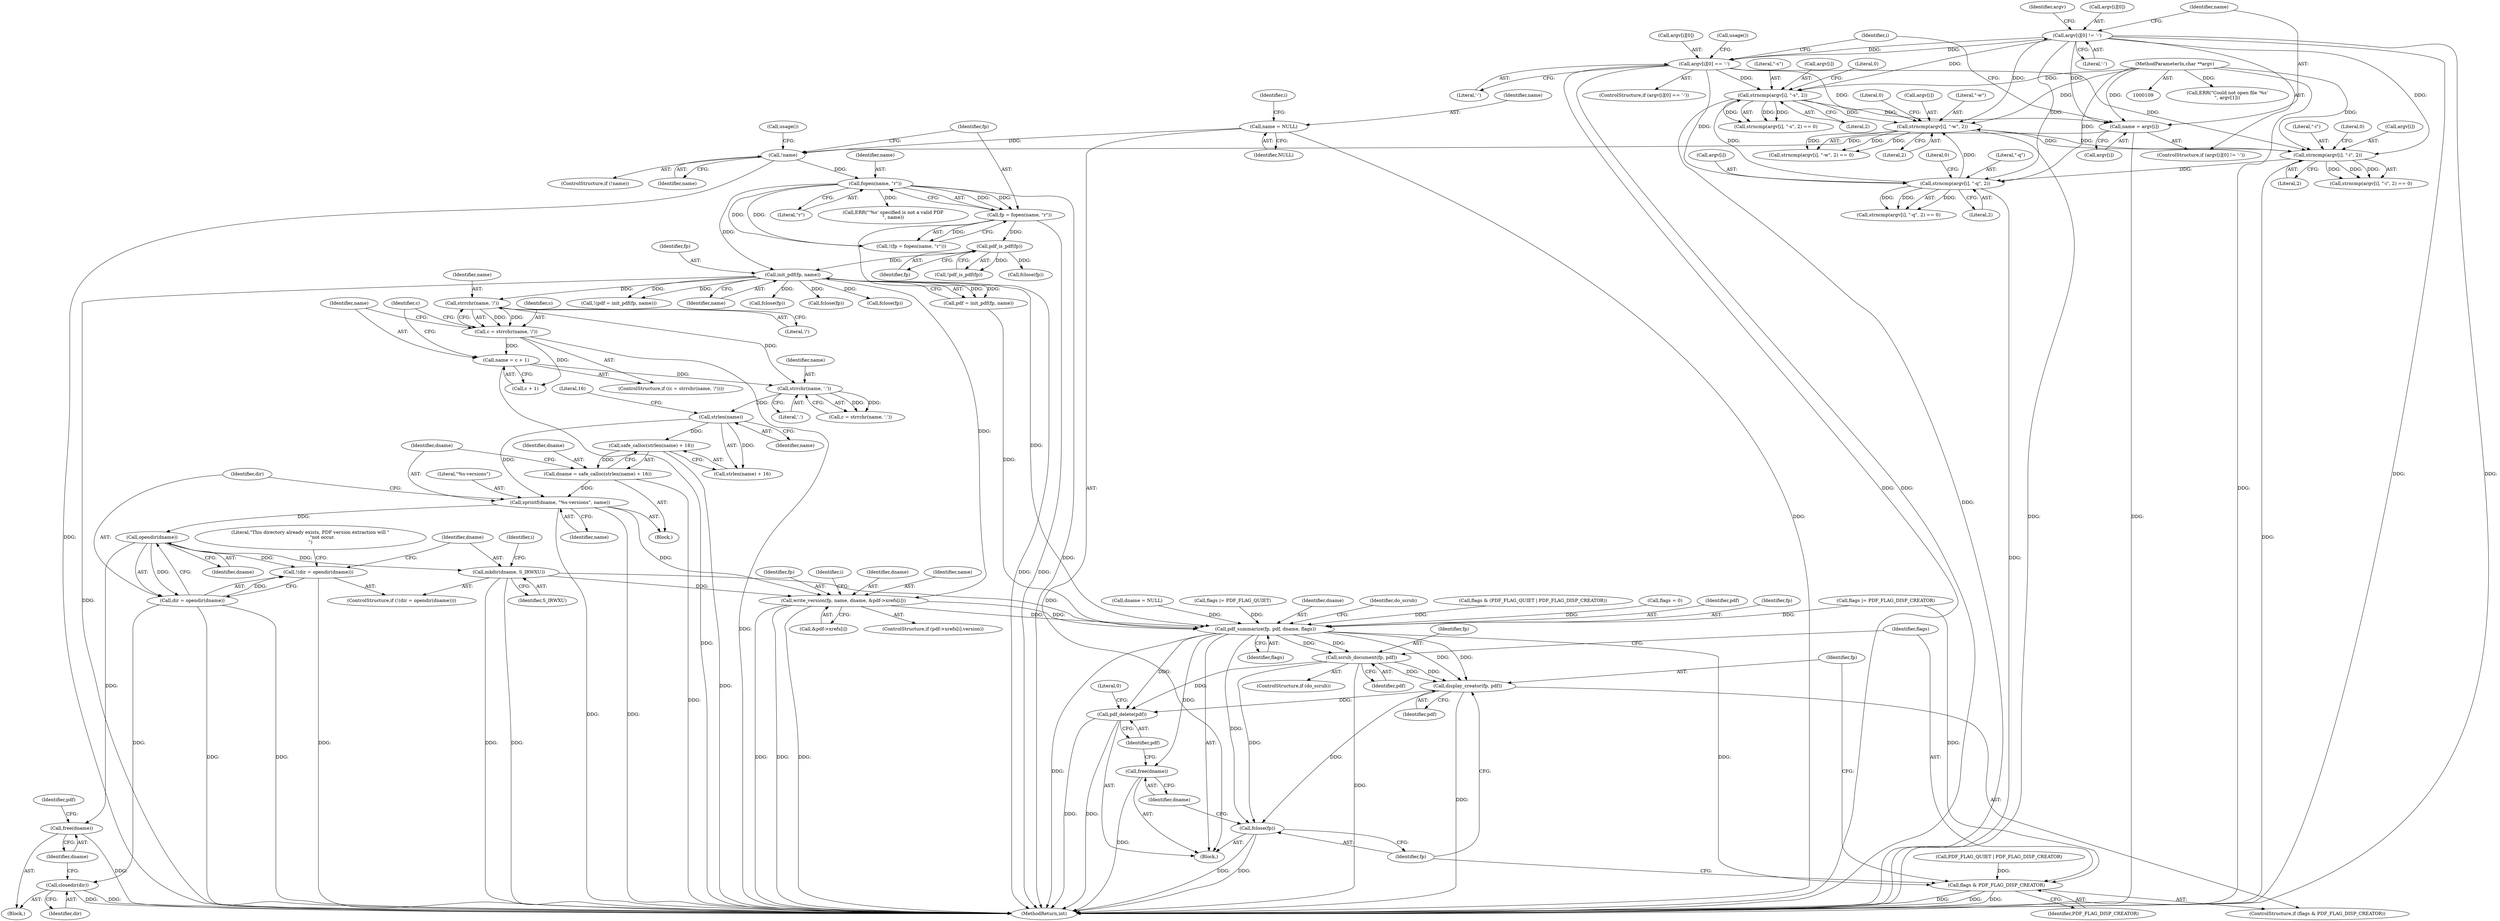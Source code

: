 digraph "0_pdfresurrect_0c4120fffa3dffe97b95c486a120eded82afe8a6@API" {
"1000351" [label="(Call,safe_calloc(strlen(name) + 16))"];
"1000353" [label="(Call,strlen(name))"];
"1000342" [label="(Call,strrchr(name, '.'))"];
"1000331" [label="(Call,strrchr(name, '/'))"];
"1000262" [label="(Call,init_pdf(fp, name))"];
"1000247" [label="(Call,pdf_is_pdf(fp))"];
"1000230" [label="(Call,fp = fopen(name, \"r\"))"];
"1000232" [label="(Call,fopen(name, \"r\"))"];
"1000225" [label="(Call,!name)"];
"1000209" [label="(Call,name = argv[i])"];
"1000190" [label="(Call,strncmp(argv[i], \"-s\", 2))"];
"1000177" [label="(Call,strncmp(argv[i], \"-q\", 2))"];
"1000216" [label="(Call,argv[i][0] == '-')"];
"1000202" [label="(Call,argv[i][0] != '-')"];
"1000164" [label="(Call,strncmp(argv[i], \"-i\", 2))"];
"1000151" [label="(Call,strncmp(argv[i], \"-w\", 2))"];
"1000111" [label="(MethodParameterIn,char **argv)"];
"1000136" [label="(Call,name = NULL)"];
"1000334" [label="(Call,name = c + 1)"];
"1000329" [label="(Call,c = strrchr(name, '/'))"];
"1000349" [label="(Call,dname = safe_calloc(strlen(name) + 16))"];
"1000356" [label="(Call,sprintf(dname, \"%s-versions\", name))"];
"1000364" [label="(Call,opendir(dname))"];
"1000361" [label="(Call,!(dir = opendir(dname)))"];
"1000362" [label="(Call,dir = opendir(dname))"];
"1000375" [label="(Call,closedir(dir))"];
"1000366" [label="(Call,mkdir(dname, S_IRWXU))"];
"1000403" [label="(Call,write_version(fp, name, dname, &pdf->xrefs[i]))"];
"1000413" [label="(Call,pdf_summarize(fp, pdf, dname, flags))"];
"1000420" [label="(Call,scrub_document(fp, pdf))"];
"1000427" [label="(Call,display_creator(fp, pdf))"];
"1000430" [label="(Call,fclose(fp))"];
"1000434" [label="(Call,pdf_delete(pdf))"];
"1000424" [label="(Call,flags & PDF_FLAG_DISP_CREATOR)"];
"1000432" [label="(Call,free(dname))"];
"1000377" [label="(Call,free(dname))"];
"1000219" [label="(Identifier,argv)"];
"1000203" [label="(Call,argv[i][0])"];
"1000248" [label="(Identifier,fp)"];
"1000343" [label="(Identifier,name)"];
"1000168" [label="(Literal,\"-i\")"];
"1000246" [label="(Call,!pdf_is_pdf(fp))"];
"1000438" [label="(MethodReturn,int)"];
"1000377" [label="(Call,free(dname))"];
"1000112" [label="(Block,)"];
"1000263" [label="(Identifier,fp)"];
"1000262" [label="(Call,init_pdf(fp, name))"];
"1000217" [label="(Call,argv[i][0])"];
"1000380" [label="(Identifier,pdf)"];
"1000356" [label="(Call,sprintf(dname, \"%s-versions\", name))"];
"1000189" [label="(Call,strncmp(argv[i], \"-s\", 2) == 0)"];
"1000424" [label="(Call,flags & PDF_FLAG_DISP_CREATOR)"];
"1000194" [label="(Literal,\"-s\")"];
"1000331" [label="(Call,strrchr(name, '/'))"];
"1000169" [label="(Literal,2)"];
"1000170" [label="(Literal,0)"];
"1000351" [label="(Call,safe_calloc(strlen(name) + 16))"];
"1000428" [label="(Identifier,fp)"];
"1000209" [label="(Call,name = argv[i])"];
"1000407" [label="(Call,&pdf->xrefs[i])"];
"1000195" [label="(Literal,2)"];
"1000165" [label="(Call,argv[i])"];
"1000429" [label="(Identifier,pdf)"];
"1000178" [label="(Call,argv[i])"];
"1000164" [label="(Call,strncmp(argv[i], \"-i\", 2))"];
"1000141" [label="(Identifier,i)"];
"1000415" [label="(Identifier,pdf)"];
"1000353" [label="(Call,strlen(name))"];
"1000260" [label="(Call,pdf = init_pdf(fp, name))"];
"1000234" [label="(Literal,\"r\")"];
"1000362" [label="(Call,dir = opendir(dname))"];
"1000370" [label="(Block,)"];
"1000191" [label="(Call,argv[i])"];
"1000226" [label="(Identifier,name)"];
"1000414" [label="(Identifier,fp)"];
"1000395" [label="(ControlStructure,if (pdf->xrefs[i].version))"];
"1000177" [label="(Call,strncmp(argv[i], \"-q\", 2))"];
"1000322" [label="(Call,dname = NULL)"];
"1000259" [label="(Call,!(pdf = init_pdf(fp, name)))"];
"1000208" [label="(Literal,'-')"];
"1000111" [label="(MethodParameterIn,char **argv)"];
"1000330" [label="(Identifier,c)"];
"1000155" [label="(Literal,\"-w\")"];
"1000394" [label="(Identifier,i)"];
"1000406" [label="(Identifier,dname)"];
"1000171" [label="(Call,flags |= PDF_FLAG_DISP_CREATOR)"];
"1000403" [label="(Call,write_version(fp, name, dname, &pdf->xrefs[i]))"];
"1000349" [label="(Call,dname = safe_calloc(strlen(name) + 16))"];
"1000332" [label="(Identifier,name)"];
"1000182" [label="(Literal,2)"];
"1000405" [label="(Identifier,name)"];
"1000183" [label="(Literal,0)"];
"1000361" [label="(Call,!(dir = opendir(dname)))"];
"1000264" [label="(Identifier,name)"];
"1000184" [label="(Call,flags |= PDF_FLAG_QUIET)"];
"1000433" [label="(Identifier,dname)"];
"1000336" [label="(Call,c + 1)"];
"1000386" [label="(Identifier,i)"];
"1000431" [label="(Identifier,fp)"];
"1000136" [label="(Call,name = NULL)"];
"1000224" [label="(ControlStructure,if (!name))"];
"1000425" [label="(Identifier,flags)"];
"1000352" [label="(Call,strlen(name) + 16)"];
"1000157" [label="(Literal,0)"];
"1000340" [label="(Call,c = strrchr(name, '.'))"];
"1000365" [label="(Identifier,dname)"];
"1000156" [label="(Literal,2)"];
"1000366" [label="(Call,mkdir(dname, S_IRWXU))"];
"1000327" [label="(Block,)"];
"1000359" [label="(Identifier,name)"];
"1000210" [label="(Identifier,name)"];
"1000426" [label="(Identifier,PDF_FLAG_DISP_CREATOR)"];
"1000354" [label="(Identifier,name)"];
"1000335" [label="(Identifier,name)"];
"1000416" [label="(Identifier,dname)"];
"1000137" [label="(Identifier,name)"];
"1000181" [label="(Literal,\"-q\")"];
"1000329" [label="(Call,c = strrchr(name, '/'))"];
"1000266" [label="(Call,fclose(fp))"];
"1000190" [label="(Call,strncmp(argv[i], \"-s\", 2))"];
"1000305" [label="(Call,PDF_FLAG_QUIET | PDF_FLAG_DISP_CREATOR)"];
"1000150" [label="(Call,strncmp(argv[i], \"-w\", 2) == 0)"];
"1000151" [label="(Call,strncmp(argv[i], \"-w\", 2))"];
"1000342" [label="(Call,strrchr(name, '.'))"];
"1000227" [label="(Call,usage())"];
"1000375" [label="(Call,closedir(dir))"];
"1000201" [label="(ControlStructure,if (argv[i][0] != '-'))"];
"1000196" [label="(Literal,0)"];
"1000404" [label="(Identifier,fp)"];
"1000419" [label="(Identifier,do_scrub)"];
"1000341" [label="(Identifier,c)"];
"1000422" [label="(Identifier,pdf)"];
"1000176" [label="(Call,strncmp(argv[i], \"-q\", 2) == 0)"];
"1000231" [label="(Identifier,fp)"];
"1000236" [label="(Call,ERR(\"Could not open file '%s'\n\", argv[1]))"];
"1000344" [label="(Literal,'.')"];
"1000316" [label="(Call,fclose(fp))"];
"1000215" [label="(ControlStructure,if (argv[i][0] == '-'))"];
"1000223" [label="(Call,usage())"];
"1000372" [label="(Literal,\"This directory already exists, PDF version extraction will \"\n                \"not occur.\n\")"];
"1000225" [label="(Call,!name)"];
"1000357" [label="(Identifier,dname)"];
"1000355" [label="(Literal,16)"];
"1000147" [label="(Identifier,i)"];
"1000363" [label="(Identifier,dir)"];
"1000222" [label="(Literal,'-')"];
"1000420" [label="(Call,scrub_document(fp, pdf))"];
"1000360" [label="(ControlStructure,if (!(dir = opendir(dname))))"];
"1000368" [label="(Identifier,S_IRWXU)"];
"1000211" [label="(Call,argv[i])"];
"1000418" [label="(ControlStructure,if (do_scrub))"];
"1000434" [label="(Call,pdf_delete(pdf))"];
"1000413" [label="(Call,pdf_summarize(fp, pdf, dname, flags))"];
"1000373" [label="(Call,fclose(fp))"];
"1000435" [label="(Identifier,pdf)"];
"1000202" [label="(Call,argv[i][0] != '-')"];
"1000233" [label="(Identifier,name)"];
"1000163" [label="(Call,strncmp(argv[i], \"-i\", 2) == 0)"];
"1000430" [label="(Call,fclose(fp))"];
"1000230" [label="(Call,fp = fopen(name, \"r\"))"];
"1000229" [label="(Call,!(fp = fopen(name, \"r\")))"];
"1000367" [label="(Identifier,dname)"];
"1000232" [label="(Call,fopen(name, \"r\"))"];
"1000216" [label="(Call,argv[i][0] == '-')"];
"1000253" [label="(Call,fclose(fp))"];
"1000417" [label="(Identifier,flags)"];
"1000432" [label="(Call,free(dname))"];
"1000437" [label="(Literal,0)"];
"1000303" [label="(Call,flags & (PDF_FLAG_QUIET | PDF_FLAG_DISP_CREATOR))"];
"1000334" [label="(Call,name = c + 1)"];
"1000376" [label="(Identifier,dir)"];
"1000333" [label="(Literal,'/')"];
"1000350" [label="(Identifier,dname)"];
"1000427" [label="(Call,display_creator(fp, pdf))"];
"1000133" [label="(Call,flags = 0)"];
"1000378" [label="(Identifier,dname)"];
"1000358" [label="(Literal,\"%s-versions\")"];
"1000423" [label="(ControlStructure,if (flags & PDF_FLAG_DISP_CREATOR))"];
"1000250" [label="(Call,ERR(\"'%s' specified is not a valid PDF\n\", name))"];
"1000247" [label="(Call,pdf_is_pdf(fp))"];
"1000421" [label="(Identifier,fp)"];
"1000152" [label="(Call,argv[i])"];
"1000328" [label="(ControlStructure,if ((c = strrchr(name, '/'))))"];
"1000138" [label="(Identifier,NULL)"];
"1000364" [label="(Call,opendir(dname))"];
"1000351" -> "1000349"  [label="AST: "];
"1000351" -> "1000352"  [label="CFG: "];
"1000352" -> "1000351"  [label="AST: "];
"1000349" -> "1000351"  [label="CFG: "];
"1000351" -> "1000438"  [label="DDG: "];
"1000351" -> "1000349"  [label="DDG: "];
"1000353" -> "1000351"  [label="DDG: "];
"1000353" -> "1000352"  [label="AST: "];
"1000353" -> "1000354"  [label="CFG: "];
"1000354" -> "1000353"  [label="AST: "];
"1000355" -> "1000353"  [label="CFG: "];
"1000353" -> "1000352"  [label="DDG: "];
"1000342" -> "1000353"  [label="DDG: "];
"1000353" -> "1000356"  [label="DDG: "];
"1000342" -> "1000340"  [label="AST: "];
"1000342" -> "1000344"  [label="CFG: "];
"1000343" -> "1000342"  [label="AST: "];
"1000344" -> "1000342"  [label="AST: "];
"1000340" -> "1000342"  [label="CFG: "];
"1000342" -> "1000340"  [label="DDG: "];
"1000342" -> "1000340"  [label="DDG: "];
"1000331" -> "1000342"  [label="DDG: "];
"1000334" -> "1000342"  [label="DDG: "];
"1000331" -> "1000329"  [label="AST: "];
"1000331" -> "1000333"  [label="CFG: "];
"1000332" -> "1000331"  [label="AST: "];
"1000333" -> "1000331"  [label="AST: "];
"1000329" -> "1000331"  [label="CFG: "];
"1000331" -> "1000329"  [label="DDG: "];
"1000331" -> "1000329"  [label="DDG: "];
"1000262" -> "1000331"  [label="DDG: "];
"1000262" -> "1000260"  [label="AST: "];
"1000262" -> "1000264"  [label="CFG: "];
"1000263" -> "1000262"  [label="AST: "];
"1000264" -> "1000262"  [label="AST: "];
"1000260" -> "1000262"  [label="CFG: "];
"1000262" -> "1000438"  [label="DDG: "];
"1000262" -> "1000259"  [label="DDG: "];
"1000262" -> "1000259"  [label="DDG: "];
"1000262" -> "1000260"  [label="DDG: "];
"1000262" -> "1000260"  [label="DDG: "];
"1000247" -> "1000262"  [label="DDG: "];
"1000232" -> "1000262"  [label="DDG: "];
"1000262" -> "1000266"  [label="DDG: "];
"1000262" -> "1000316"  [label="DDG: "];
"1000262" -> "1000373"  [label="DDG: "];
"1000262" -> "1000403"  [label="DDG: "];
"1000262" -> "1000413"  [label="DDG: "];
"1000247" -> "1000246"  [label="AST: "];
"1000247" -> "1000248"  [label="CFG: "];
"1000248" -> "1000247"  [label="AST: "];
"1000246" -> "1000247"  [label="CFG: "];
"1000247" -> "1000246"  [label="DDG: "];
"1000230" -> "1000247"  [label="DDG: "];
"1000247" -> "1000253"  [label="DDG: "];
"1000230" -> "1000229"  [label="AST: "];
"1000230" -> "1000232"  [label="CFG: "];
"1000231" -> "1000230"  [label="AST: "];
"1000232" -> "1000230"  [label="AST: "];
"1000229" -> "1000230"  [label="CFG: "];
"1000230" -> "1000438"  [label="DDG: "];
"1000230" -> "1000438"  [label="DDG: "];
"1000230" -> "1000229"  [label="DDG: "];
"1000232" -> "1000230"  [label="DDG: "];
"1000232" -> "1000230"  [label="DDG: "];
"1000232" -> "1000234"  [label="CFG: "];
"1000233" -> "1000232"  [label="AST: "];
"1000234" -> "1000232"  [label="AST: "];
"1000232" -> "1000438"  [label="DDG: "];
"1000232" -> "1000229"  [label="DDG: "];
"1000232" -> "1000229"  [label="DDG: "];
"1000225" -> "1000232"  [label="DDG: "];
"1000232" -> "1000250"  [label="DDG: "];
"1000225" -> "1000224"  [label="AST: "];
"1000225" -> "1000226"  [label="CFG: "];
"1000226" -> "1000225"  [label="AST: "];
"1000227" -> "1000225"  [label="CFG: "];
"1000231" -> "1000225"  [label="CFG: "];
"1000225" -> "1000438"  [label="DDG: "];
"1000209" -> "1000225"  [label="DDG: "];
"1000136" -> "1000225"  [label="DDG: "];
"1000209" -> "1000201"  [label="AST: "];
"1000209" -> "1000211"  [label="CFG: "];
"1000210" -> "1000209"  [label="AST: "];
"1000211" -> "1000209"  [label="AST: "];
"1000147" -> "1000209"  [label="CFG: "];
"1000209" -> "1000438"  [label="DDG: "];
"1000190" -> "1000209"  [label="DDG: "];
"1000202" -> "1000209"  [label="DDG: "];
"1000111" -> "1000209"  [label="DDG: "];
"1000190" -> "1000189"  [label="AST: "];
"1000190" -> "1000195"  [label="CFG: "];
"1000191" -> "1000190"  [label="AST: "];
"1000194" -> "1000190"  [label="AST: "];
"1000195" -> "1000190"  [label="AST: "];
"1000196" -> "1000190"  [label="CFG: "];
"1000190" -> "1000438"  [label="DDG: "];
"1000190" -> "1000151"  [label="DDG: "];
"1000190" -> "1000189"  [label="DDG: "];
"1000190" -> "1000189"  [label="DDG: "];
"1000190" -> "1000189"  [label="DDG: "];
"1000177" -> "1000190"  [label="DDG: "];
"1000216" -> "1000190"  [label="DDG: "];
"1000202" -> "1000190"  [label="DDG: "];
"1000111" -> "1000190"  [label="DDG: "];
"1000177" -> "1000176"  [label="AST: "];
"1000177" -> "1000182"  [label="CFG: "];
"1000178" -> "1000177"  [label="AST: "];
"1000181" -> "1000177"  [label="AST: "];
"1000182" -> "1000177"  [label="AST: "];
"1000183" -> "1000177"  [label="CFG: "];
"1000177" -> "1000438"  [label="DDG: "];
"1000177" -> "1000151"  [label="DDG: "];
"1000177" -> "1000176"  [label="DDG: "];
"1000177" -> "1000176"  [label="DDG: "];
"1000177" -> "1000176"  [label="DDG: "];
"1000216" -> "1000177"  [label="DDG: "];
"1000202" -> "1000177"  [label="DDG: "];
"1000164" -> "1000177"  [label="DDG: "];
"1000111" -> "1000177"  [label="DDG: "];
"1000216" -> "1000215"  [label="AST: "];
"1000216" -> "1000222"  [label="CFG: "];
"1000217" -> "1000216"  [label="AST: "];
"1000222" -> "1000216"  [label="AST: "];
"1000223" -> "1000216"  [label="CFG: "];
"1000147" -> "1000216"  [label="CFG: "];
"1000216" -> "1000438"  [label="DDG: "];
"1000216" -> "1000438"  [label="DDG: "];
"1000216" -> "1000151"  [label="DDG: "];
"1000216" -> "1000164"  [label="DDG: "];
"1000216" -> "1000202"  [label="DDG: "];
"1000202" -> "1000216"  [label="DDG: "];
"1000202" -> "1000201"  [label="AST: "];
"1000202" -> "1000208"  [label="CFG: "];
"1000203" -> "1000202"  [label="AST: "];
"1000208" -> "1000202"  [label="AST: "];
"1000210" -> "1000202"  [label="CFG: "];
"1000219" -> "1000202"  [label="CFG: "];
"1000202" -> "1000438"  [label="DDG: "];
"1000202" -> "1000438"  [label="DDG: "];
"1000202" -> "1000151"  [label="DDG: "];
"1000202" -> "1000164"  [label="DDG: "];
"1000164" -> "1000163"  [label="AST: "];
"1000164" -> "1000169"  [label="CFG: "];
"1000165" -> "1000164"  [label="AST: "];
"1000168" -> "1000164"  [label="AST: "];
"1000169" -> "1000164"  [label="AST: "];
"1000170" -> "1000164"  [label="CFG: "];
"1000164" -> "1000438"  [label="DDG: "];
"1000164" -> "1000151"  [label="DDG: "];
"1000164" -> "1000163"  [label="DDG: "];
"1000164" -> "1000163"  [label="DDG: "];
"1000164" -> "1000163"  [label="DDG: "];
"1000151" -> "1000164"  [label="DDG: "];
"1000111" -> "1000164"  [label="DDG: "];
"1000151" -> "1000150"  [label="AST: "];
"1000151" -> "1000156"  [label="CFG: "];
"1000152" -> "1000151"  [label="AST: "];
"1000155" -> "1000151"  [label="AST: "];
"1000156" -> "1000151"  [label="AST: "];
"1000157" -> "1000151"  [label="CFG: "];
"1000151" -> "1000438"  [label="DDG: "];
"1000151" -> "1000150"  [label="DDG: "];
"1000151" -> "1000150"  [label="DDG: "];
"1000151" -> "1000150"  [label="DDG: "];
"1000111" -> "1000151"  [label="DDG: "];
"1000111" -> "1000109"  [label="AST: "];
"1000111" -> "1000438"  [label="DDG: "];
"1000111" -> "1000236"  [label="DDG: "];
"1000136" -> "1000112"  [label="AST: "];
"1000136" -> "1000138"  [label="CFG: "];
"1000137" -> "1000136"  [label="AST: "];
"1000138" -> "1000136"  [label="AST: "];
"1000141" -> "1000136"  [label="CFG: "];
"1000136" -> "1000438"  [label="DDG: "];
"1000334" -> "1000328"  [label="AST: "];
"1000334" -> "1000336"  [label="CFG: "];
"1000335" -> "1000334"  [label="AST: "];
"1000336" -> "1000334"  [label="AST: "];
"1000341" -> "1000334"  [label="CFG: "];
"1000334" -> "1000438"  [label="DDG: "];
"1000329" -> "1000334"  [label="DDG: "];
"1000329" -> "1000328"  [label="AST: "];
"1000330" -> "1000329"  [label="AST: "];
"1000335" -> "1000329"  [label="CFG: "];
"1000341" -> "1000329"  [label="CFG: "];
"1000329" -> "1000438"  [label="DDG: "];
"1000329" -> "1000336"  [label="DDG: "];
"1000349" -> "1000327"  [label="AST: "];
"1000350" -> "1000349"  [label="AST: "];
"1000357" -> "1000349"  [label="CFG: "];
"1000349" -> "1000438"  [label="DDG: "];
"1000349" -> "1000356"  [label="DDG: "];
"1000356" -> "1000327"  [label="AST: "];
"1000356" -> "1000359"  [label="CFG: "];
"1000357" -> "1000356"  [label="AST: "];
"1000358" -> "1000356"  [label="AST: "];
"1000359" -> "1000356"  [label="AST: "];
"1000363" -> "1000356"  [label="CFG: "];
"1000356" -> "1000438"  [label="DDG: "];
"1000356" -> "1000438"  [label="DDG: "];
"1000356" -> "1000364"  [label="DDG: "];
"1000356" -> "1000403"  [label="DDG: "];
"1000364" -> "1000362"  [label="AST: "];
"1000364" -> "1000365"  [label="CFG: "];
"1000365" -> "1000364"  [label="AST: "];
"1000362" -> "1000364"  [label="CFG: "];
"1000364" -> "1000361"  [label="DDG: "];
"1000364" -> "1000362"  [label="DDG: "];
"1000364" -> "1000366"  [label="DDG: "];
"1000364" -> "1000377"  [label="DDG: "];
"1000361" -> "1000360"  [label="AST: "];
"1000361" -> "1000362"  [label="CFG: "];
"1000362" -> "1000361"  [label="AST: "];
"1000367" -> "1000361"  [label="CFG: "];
"1000372" -> "1000361"  [label="CFG: "];
"1000361" -> "1000438"  [label="DDG: "];
"1000362" -> "1000361"  [label="DDG: "];
"1000363" -> "1000362"  [label="AST: "];
"1000362" -> "1000438"  [label="DDG: "];
"1000362" -> "1000438"  [label="DDG: "];
"1000362" -> "1000375"  [label="DDG: "];
"1000375" -> "1000370"  [label="AST: "];
"1000375" -> "1000376"  [label="CFG: "];
"1000376" -> "1000375"  [label="AST: "];
"1000378" -> "1000375"  [label="CFG: "];
"1000375" -> "1000438"  [label="DDG: "];
"1000375" -> "1000438"  [label="DDG: "];
"1000366" -> "1000360"  [label="AST: "];
"1000366" -> "1000368"  [label="CFG: "];
"1000367" -> "1000366"  [label="AST: "];
"1000368" -> "1000366"  [label="AST: "];
"1000386" -> "1000366"  [label="CFG: "];
"1000366" -> "1000438"  [label="DDG: "];
"1000366" -> "1000438"  [label="DDG: "];
"1000366" -> "1000403"  [label="DDG: "];
"1000366" -> "1000413"  [label="DDG: "];
"1000403" -> "1000395"  [label="AST: "];
"1000403" -> "1000407"  [label="CFG: "];
"1000404" -> "1000403"  [label="AST: "];
"1000405" -> "1000403"  [label="AST: "];
"1000406" -> "1000403"  [label="AST: "];
"1000407" -> "1000403"  [label="AST: "];
"1000394" -> "1000403"  [label="CFG: "];
"1000403" -> "1000438"  [label="DDG: "];
"1000403" -> "1000438"  [label="DDG: "];
"1000403" -> "1000438"  [label="DDG: "];
"1000403" -> "1000413"  [label="DDG: "];
"1000403" -> "1000413"  [label="DDG: "];
"1000413" -> "1000112"  [label="AST: "];
"1000413" -> "1000417"  [label="CFG: "];
"1000414" -> "1000413"  [label="AST: "];
"1000415" -> "1000413"  [label="AST: "];
"1000416" -> "1000413"  [label="AST: "];
"1000417" -> "1000413"  [label="AST: "];
"1000419" -> "1000413"  [label="CFG: "];
"1000413" -> "1000438"  [label="DDG: "];
"1000260" -> "1000413"  [label="DDG: "];
"1000322" -> "1000413"  [label="DDG: "];
"1000171" -> "1000413"  [label="DDG: "];
"1000184" -> "1000413"  [label="DDG: "];
"1000303" -> "1000413"  [label="DDG: "];
"1000133" -> "1000413"  [label="DDG: "];
"1000413" -> "1000420"  [label="DDG: "];
"1000413" -> "1000420"  [label="DDG: "];
"1000413" -> "1000424"  [label="DDG: "];
"1000413" -> "1000427"  [label="DDG: "];
"1000413" -> "1000427"  [label="DDG: "];
"1000413" -> "1000430"  [label="DDG: "];
"1000413" -> "1000432"  [label="DDG: "];
"1000413" -> "1000434"  [label="DDG: "];
"1000420" -> "1000418"  [label="AST: "];
"1000420" -> "1000422"  [label="CFG: "];
"1000421" -> "1000420"  [label="AST: "];
"1000422" -> "1000420"  [label="AST: "];
"1000425" -> "1000420"  [label="CFG: "];
"1000420" -> "1000438"  [label="DDG: "];
"1000420" -> "1000427"  [label="DDG: "];
"1000420" -> "1000427"  [label="DDG: "];
"1000420" -> "1000430"  [label="DDG: "];
"1000420" -> "1000434"  [label="DDG: "];
"1000427" -> "1000423"  [label="AST: "];
"1000427" -> "1000429"  [label="CFG: "];
"1000428" -> "1000427"  [label="AST: "];
"1000429" -> "1000427"  [label="AST: "];
"1000431" -> "1000427"  [label="CFG: "];
"1000427" -> "1000438"  [label="DDG: "];
"1000427" -> "1000430"  [label="DDG: "];
"1000427" -> "1000434"  [label="DDG: "];
"1000430" -> "1000112"  [label="AST: "];
"1000430" -> "1000431"  [label="CFG: "];
"1000431" -> "1000430"  [label="AST: "];
"1000433" -> "1000430"  [label="CFG: "];
"1000430" -> "1000438"  [label="DDG: "];
"1000430" -> "1000438"  [label="DDG: "];
"1000434" -> "1000112"  [label="AST: "];
"1000434" -> "1000435"  [label="CFG: "];
"1000435" -> "1000434"  [label="AST: "];
"1000437" -> "1000434"  [label="CFG: "];
"1000434" -> "1000438"  [label="DDG: "];
"1000434" -> "1000438"  [label="DDG: "];
"1000424" -> "1000423"  [label="AST: "];
"1000424" -> "1000426"  [label="CFG: "];
"1000425" -> "1000424"  [label="AST: "];
"1000426" -> "1000424"  [label="AST: "];
"1000428" -> "1000424"  [label="CFG: "];
"1000431" -> "1000424"  [label="CFG: "];
"1000424" -> "1000438"  [label="DDG: "];
"1000424" -> "1000438"  [label="DDG: "];
"1000424" -> "1000438"  [label="DDG: "];
"1000305" -> "1000424"  [label="DDG: "];
"1000171" -> "1000424"  [label="DDG: "];
"1000432" -> "1000112"  [label="AST: "];
"1000432" -> "1000433"  [label="CFG: "];
"1000433" -> "1000432"  [label="AST: "];
"1000435" -> "1000432"  [label="CFG: "];
"1000432" -> "1000438"  [label="DDG: "];
"1000377" -> "1000370"  [label="AST: "];
"1000377" -> "1000378"  [label="CFG: "];
"1000378" -> "1000377"  [label="AST: "];
"1000380" -> "1000377"  [label="CFG: "];
"1000377" -> "1000438"  [label="DDG: "];
}
